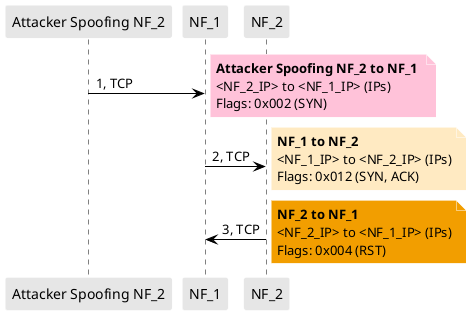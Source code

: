 @startuml
skinparam shadowing false
skinparam NoteBorderColor white
skinparam sequence {
    ArrowColor black
    LifeLineBorderColor black
    LifeLineBackgroundColor black
    ParticipantBorderColor white
    ParticipantBackgroundColor #e6e6e6
}
participant "Attacker Spoofing NF_2" 
participant "NF_1"
participant "NF_2"


"Attacker Spoofing NF_2" -> "NF_1": 1, TCP
note right #FFC2D9
**Attacker Spoofing NF_2 to NF_1** 
<NF_2_IP> to <NF_1_IP> (IPs)
Flags: 0x002 (SYN)
end note

"NF_1" -> "NF_2": 2, TCP

note right #FFEAC2
**NF_1 to NF_2**
<NF_1_IP> to <NF_2_IP> (IPs)
Flags: 0x012 (SYN, ACK)
end note

"NF_2" -> "NF_1": 3, TCP

note right #F29E00
**NF_2 to NF_1**
<NF_2_IP> to <NF_1_IP> (IPs)
Flags: 0x004 (RST)
end note

@enduml
